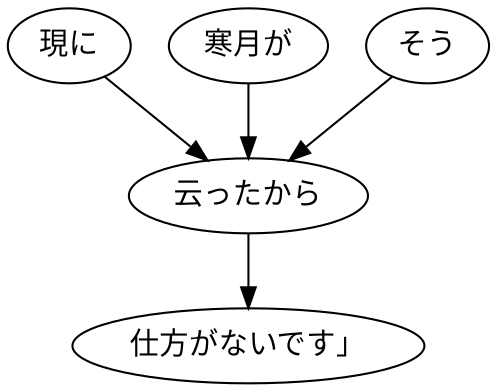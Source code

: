 digraph graph5961 {
	node0 [label="現に"];
	node1 [label="寒月が"];
	node2 [label="そう"];
	node3 [label="云ったから"];
	node4 [label="仕方がないです」"];
	node0 -> node3;
	node1 -> node3;
	node2 -> node3;
	node3 -> node4;
}
